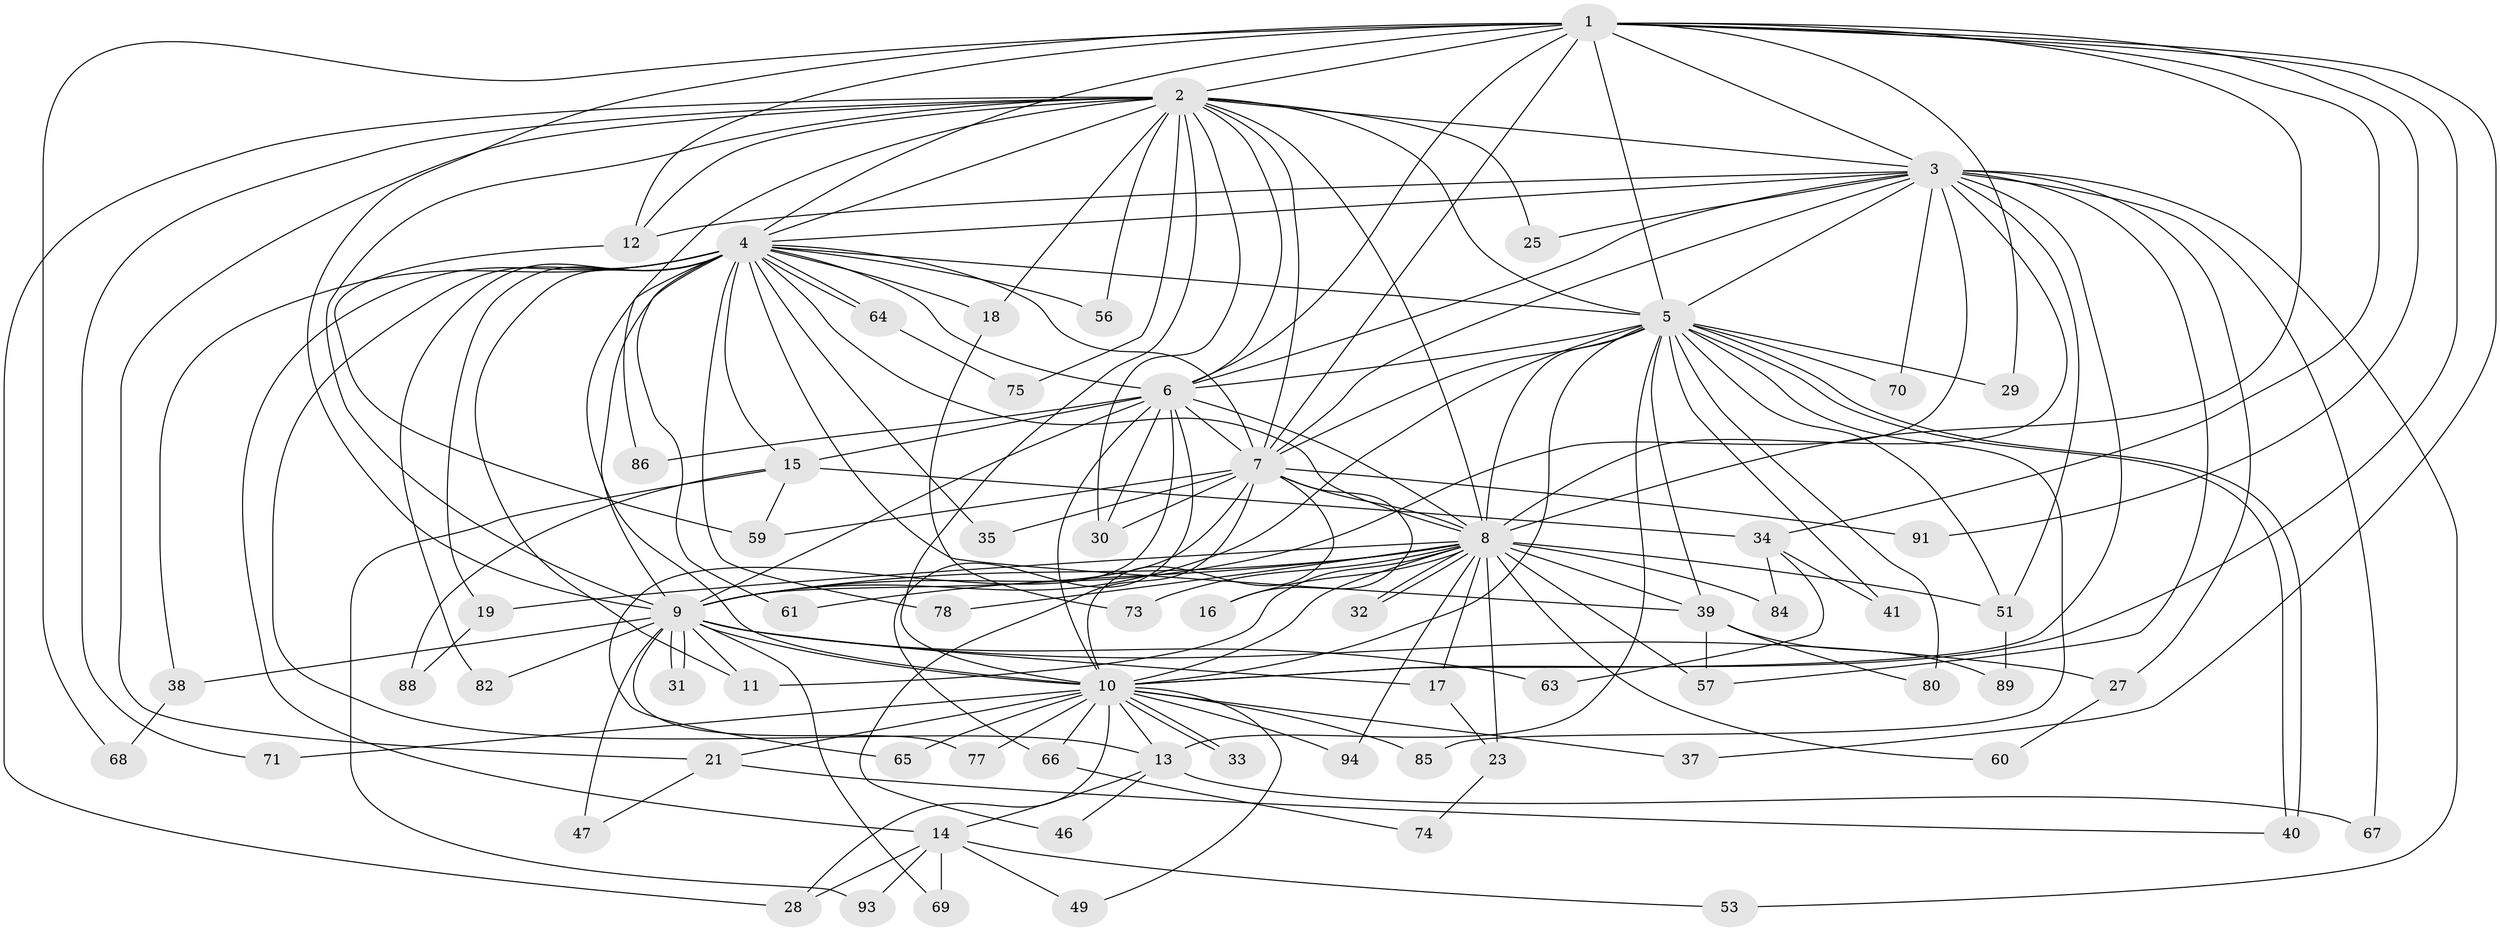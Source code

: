 // original degree distribution, {13: 0.010638297872340425, 20: 0.010638297872340425, 18: 0.010638297872340425, 28: 0.010638297872340425, 23: 0.010638297872340425, 16: 0.02127659574468085, 29: 0.010638297872340425, 24: 0.010638297872340425, 21: 0.010638297872340425, 3: 0.20212765957446807, 4: 0.0851063829787234, 6: 0.010638297872340425, 7: 0.010638297872340425, 2: 0.5638297872340425, 5: 0.02127659574468085}
// Generated by graph-tools (version 1.1) at 2025/41/03/06/25 10:41:43]
// undirected, 70 vertices, 175 edges
graph export_dot {
graph [start="1"]
  node [color=gray90,style=filled];
  1 [super="+22"];
  2 [super="+55"];
  3 [super="+43"];
  4 [super="+36"];
  5 [super="+54"];
  6 [super="+24"];
  7 [super="+72"];
  8 [super="+26"];
  9 [super="+90"];
  10 [super="+42"];
  11;
  12;
  13 [super="+58"];
  14 [super="+48"];
  15 [super="+79"];
  16;
  17 [super="+50"];
  18 [super="+45"];
  19 [super="+20"];
  21 [super="+83"];
  23;
  25;
  27;
  28;
  29;
  30 [super="+52"];
  31;
  32;
  33;
  34;
  35;
  37;
  38;
  39 [super="+44"];
  40;
  41 [super="+92"];
  46;
  47 [super="+62"];
  49;
  51 [super="+87"];
  53;
  56;
  57 [super="+76"];
  59;
  60;
  61;
  63;
  64;
  65;
  66;
  67;
  68;
  69;
  70;
  71;
  73;
  74;
  75;
  77;
  78;
  80 [super="+81"];
  82;
  84;
  85;
  86;
  88;
  89;
  91;
  93;
  94;
  1 -- 2;
  1 -- 3;
  1 -- 4;
  1 -- 5;
  1 -- 6;
  1 -- 7;
  1 -- 8;
  1 -- 9;
  1 -- 10;
  1 -- 34;
  1 -- 37;
  1 -- 68;
  1 -- 91;
  1 -- 12;
  1 -- 29;
  2 -- 3;
  2 -- 4;
  2 -- 5;
  2 -- 6;
  2 -- 7;
  2 -- 8 [weight=2];
  2 -- 9;
  2 -- 10;
  2 -- 12;
  2 -- 18;
  2 -- 21;
  2 -- 25;
  2 -- 28;
  2 -- 56;
  2 -- 71;
  2 -- 75;
  2 -- 86;
  2 -- 30;
  3 -- 4;
  3 -- 5;
  3 -- 6;
  3 -- 7;
  3 -- 8;
  3 -- 9 [weight=2];
  3 -- 10;
  3 -- 12;
  3 -- 25;
  3 -- 27;
  3 -- 51;
  3 -- 53;
  3 -- 57;
  3 -- 67;
  3 -- 70;
  4 -- 5;
  4 -- 6 [weight=2];
  4 -- 7;
  4 -- 8;
  4 -- 9 [weight=2];
  4 -- 10;
  4 -- 13;
  4 -- 14;
  4 -- 15;
  4 -- 18 [weight=2];
  4 -- 19 [weight=2];
  4 -- 35;
  4 -- 38;
  4 -- 39;
  4 -- 56;
  4 -- 61;
  4 -- 64;
  4 -- 64;
  4 -- 78;
  4 -- 82;
  4 -- 11;
  5 -- 6;
  5 -- 7 [weight=2];
  5 -- 8 [weight=2];
  5 -- 9;
  5 -- 10;
  5 -- 13;
  5 -- 29;
  5 -- 40;
  5 -- 40;
  5 -- 41 [weight=2];
  5 -- 51;
  5 -- 70;
  5 -- 80 [weight=2];
  5 -- 85;
  5 -- 39;
  6 -- 7;
  6 -- 8;
  6 -- 9;
  6 -- 10 [weight=2];
  6 -- 15;
  6 -- 30;
  6 -- 65;
  6 -- 66;
  6 -- 86;
  7 -- 8;
  7 -- 9;
  7 -- 10;
  7 -- 16;
  7 -- 30;
  7 -- 35;
  7 -- 46;
  7 -- 59;
  7 -- 91;
  8 -- 9 [weight=2];
  8 -- 10;
  8 -- 11;
  8 -- 16;
  8 -- 17 [weight=2];
  8 -- 19;
  8 -- 23;
  8 -- 32;
  8 -- 32;
  8 -- 39;
  8 -- 60;
  8 -- 61;
  8 -- 73;
  8 -- 78;
  8 -- 84;
  8 -- 94;
  8 -- 57;
  8 -- 51;
  9 -- 10;
  9 -- 11;
  9 -- 17;
  9 -- 27;
  9 -- 31;
  9 -- 31;
  9 -- 38;
  9 -- 47 [weight=2];
  9 -- 63;
  9 -- 69;
  9 -- 77;
  9 -- 82;
  10 -- 21;
  10 -- 28;
  10 -- 33;
  10 -- 33;
  10 -- 37;
  10 -- 49;
  10 -- 65;
  10 -- 66;
  10 -- 77;
  10 -- 85;
  10 -- 94;
  10 -- 71;
  10 -- 13;
  12 -- 59;
  13 -- 14;
  13 -- 46;
  13 -- 67;
  14 -- 49;
  14 -- 53;
  14 -- 69;
  14 -- 93;
  14 -- 28;
  15 -- 34;
  15 -- 88;
  15 -- 59;
  15 -- 93;
  17 -- 23;
  18 -- 73;
  19 -- 88;
  21 -- 47;
  21 -- 40;
  23 -- 74;
  27 -- 60;
  34 -- 41;
  34 -- 63;
  34 -- 84;
  38 -- 68;
  39 -- 57;
  39 -- 80;
  39 -- 89;
  51 -- 89;
  64 -- 75;
  66 -- 74;
}
